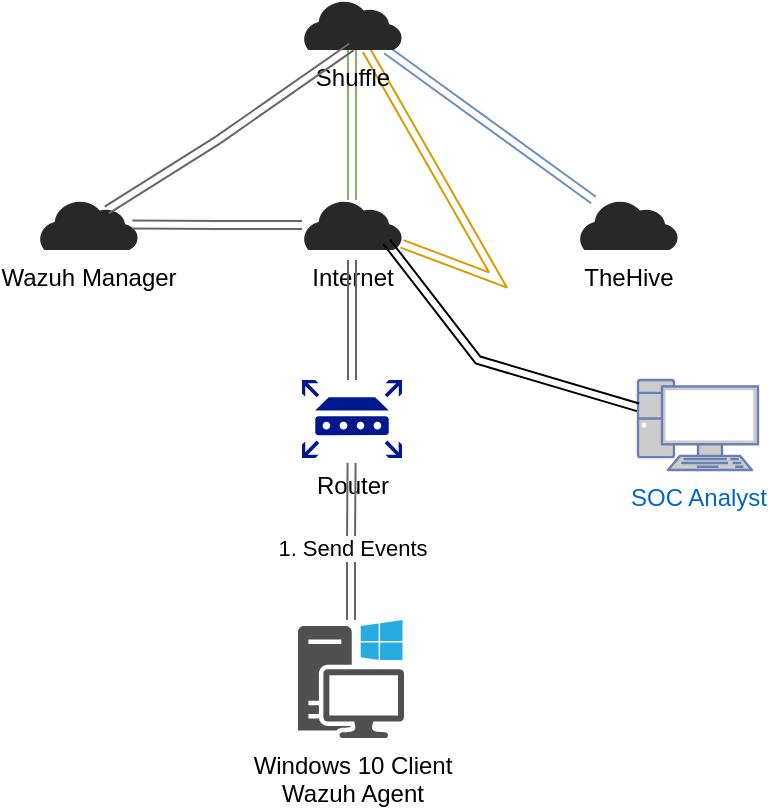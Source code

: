 <mxfile version="24.8.2">
  <diagram name="Страница — 1" id="RqF32jJV5swLM4-3CD89">
    <mxGraphModel dx="1050" dy="603" grid="1" gridSize="10" guides="1" tooltips="1" connect="1" arrows="1" fold="1" page="1" pageScale="1" pageWidth="827" pageHeight="1169" math="0" shadow="0">
      <root>
        <mxCell id="0" />
        <mxCell id="1" parent="0" />
        <mxCell id="7KVBtUISHsDDhD3bFEeo-1" value="Windows 10 Client&lt;div&gt;Wazuh Agent&lt;/div&gt;" style="sketch=0;pointerEvents=1;shadow=0;dashed=0;html=1;strokeColor=none;fillColor=#505050;labelPosition=center;verticalLabelPosition=bottom;verticalAlign=top;outlineConnect=0;align=center;shape=mxgraph.office.devices.workstation_pc;" vertex="1" parent="1">
          <mxGeometry x="400" y="400" width="53" height="59" as="geometry" />
        </mxCell>
        <mxCell id="7KVBtUISHsDDhD3bFEeo-2" value="Router" style="sketch=0;aspect=fixed;pointerEvents=1;shadow=0;dashed=0;html=1;strokeColor=none;labelPosition=center;verticalLabelPosition=bottom;verticalAlign=top;align=center;fillColor=#00188D;shape=mxgraph.mscae.enterprise.router" vertex="1" parent="1">
          <mxGeometry x="402" y="280" width="50" height="39" as="geometry" />
        </mxCell>
        <mxCell id="7KVBtUISHsDDhD3bFEeo-3" value="Internet" style="verticalLabelPosition=bottom;sketch=0;html=1;fillColor=#282828;strokeColor=none;verticalAlign=top;pointerEvents=1;align=center;shape=mxgraph.cisco_safe.iot_things_icons.icon27;" vertex="1" parent="1">
          <mxGeometry x="402" y="190" width="50" height="25" as="geometry" />
        </mxCell>
        <mxCell id="7KVBtUISHsDDhD3bFEeo-4" value="Wazuh Manager" style="verticalLabelPosition=bottom;sketch=0;html=1;fillColor=#282828;strokeColor=none;verticalAlign=top;pointerEvents=1;align=center;shape=mxgraph.cisco_safe.iot_things_icons.icon27;" vertex="1" parent="1">
          <mxGeometry x="270" y="190" width="50" height="25" as="geometry" />
        </mxCell>
        <mxCell id="7KVBtUISHsDDhD3bFEeo-5" value="TheHive" style="verticalLabelPosition=bottom;sketch=0;html=1;fillColor=#282828;strokeColor=none;verticalAlign=top;pointerEvents=1;align=center;shape=mxgraph.cisco_safe.iot_things_icons.icon27;" vertex="1" parent="1">
          <mxGeometry x="540" y="190" width="50" height="25" as="geometry" />
        </mxCell>
        <mxCell id="7KVBtUISHsDDhD3bFEeo-16" style="edgeStyle=orthogonalEdgeStyle;rounded=0;orthogonalLoop=1;jettySize=auto;html=1;shape=link;fillColor=#d5e8d4;strokeColor=#82b366;" edge="1" parent="1" source="7KVBtUISHsDDhD3bFEeo-6" target="7KVBtUISHsDDhD3bFEeo-3">
          <mxGeometry relative="1" as="geometry" />
        </mxCell>
        <mxCell id="7KVBtUISHsDDhD3bFEeo-17" style="rounded=0;orthogonalLoop=1;jettySize=auto;html=1;shape=link;fillColor=#dae8fc;strokeColor=#6c8ebf;" edge="1" parent="1" source="7KVBtUISHsDDhD3bFEeo-6" target="7KVBtUISHsDDhD3bFEeo-5">
          <mxGeometry relative="1" as="geometry" />
        </mxCell>
        <mxCell id="7KVBtUISHsDDhD3bFEeo-18" style="rounded=0;orthogonalLoop=1;jettySize=auto;html=1;elbow=vertical;shape=link;fillColor=#ffe6cc;strokeColor=#d79b00;" edge="1" parent="1" source="7KVBtUISHsDDhD3bFEeo-6" target="7KVBtUISHsDDhD3bFEeo-3">
          <mxGeometry relative="1" as="geometry">
            <Array as="points">
              <mxPoint x="500" y="230" />
            </Array>
          </mxGeometry>
        </mxCell>
        <mxCell id="7KVBtUISHsDDhD3bFEeo-6" value="Shuffle" style="verticalLabelPosition=bottom;sketch=0;html=1;fillColor=#282828;strokeColor=none;verticalAlign=top;pointerEvents=1;align=center;shape=mxgraph.cisco_safe.iot_things_icons.icon27;" vertex="1" parent="1">
          <mxGeometry x="402" y="90" width="50" height="25" as="geometry" />
        </mxCell>
        <mxCell id="7KVBtUISHsDDhD3bFEeo-9" value="SOC Analyst" style="fontColor=#0066CC;verticalAlign=top;verticalLabelPosition=bottom;labelPosition=center;align=center;html=1;outlineConnect=0;fillColor=#CCCCCC;strokeColor=#6881B3;gradientColor=none;gradientDirection=north;strokeWidth=2;shape=mxgraph.networks.pc;" vertex="1" parent="1">
          <mxGeometry x="570" y="280" width="60" height="45" as="geometry" />
        </mxCell>
        <mxCell id="7KVBtUISHsDDhD3bFEeo-10" style="edgeStyle=orthogonalEdgeStyle;rounded=0;orthogonalLoop=1;jettySize=auto;html=1;entryX=0.496;entryY=1.062;entryDx=0;entryDy=0;entryPerimeter=0;shape=link;fillColor=#f5f5f5;strokeColor=#666666;" edge="1" parent="1" source="7KVBtUISHsDDhD3bFEeo-1" target="7KVBtUISHsDDhD3bFEeo-2">
          <mxGeometry relative="1" as="geometry" />
        </mxCell>
        <mxCell id="7KVBtUISHsDDhD3bFEeo-12" value="1. Send Events" style="edgeLabel;html=1;align=center;verticalAlign=middle;resizable=0;points=[];" vertex="1" connectable="0" parent="7KVBtUISHsDDhD3bFEeo-10">
          <mxGeometry x="-0.102" relative="1" as="geometry">
            <mxPoint y="-1" as="offset" />
          </mxGeometry>
        </mxCell>
        <mxCell id="7KVBtUISHsDDhD3bFEeo-13" style="edgeStyle=orthogonalEdgeStyle;rounded=0;orthogonalLoop=1;jettySize=auto;html=1;entryX=0.5;entryY=1.2;entryDx=0;entryDy=0;entryPerimeter=0;shape=link;fillColor=#f5f5f5;strokeColor=#666666;" edge="1" parent="1" source="7KVBtUISHsDDhD3bFEeo-2" target="7KVBtUISHsDDhD3bFEeo-3">
          <mxGeometry relative="1" as="geometry" />
        </mxCell>
        <mxCell id="7KVBtUISHsDDhD3bFEeo-14" style="edgeStyle=orthogonalEdgeStyle;rounded=0;orthogonalLoop=1;jettySize=auto;html=1;entryX=0.944;entryY=0.488;entryDx=0;entryDy=0;entryPerimeter=0;shape=link;fillColor=#f5f5f5;strokeColor=#666666;" edge="1" parent="1" source="7KVBtUISHsDDhD3bFEeo-3" target="7KVBtUISHsDDhD3bFEeo-4">
          <mxGeometry relative="1" as="geometry" />
        </mxCell>
        <mxCell id="7KVBtUISHsDDhD3bFEeo-15" style="rounded=0;orthogonalLoop=1;jettySize=auto;html=1;entryX=0.496;entryY=0.936;entryDx=0;entryDy=0;entryPerimeter=0;fillColor=#f5f5f5;strokeColor=#666666;shape=link;exitX=0.688;exitY=0.2;exitDx=0;exitDy=0;exitPerimeter=0;" edge="1" parent="1" source="7KVBtUISHsDDhD3bFEeo-4" target="7KVBtUISHsDDhD3bFEeo-6">
          <mxGeometry relative="1" as="geometry">
            <Array as="points">
              <mxPoint x="360" y="160" />
            </Array>
          </mxGeometry>
        </mxCell>
        <mxCell id="7KVBtUISHsDDhD3bFEeo-19" style="rounded=0;orthogonalLoop=1;jettySize=auto;html=1;entryX=0.848;entryY=0.84;entryDx=0;entryDy=0;entryPerimeter=0;shape=link;" edge="1" parent="1" source="7KVBtUISHsDDhD3bFEeo-9" target="7KVBtUISHsDDhD3bFEeo-3">
          <mxGeometry relative="1" as="geometry">
            <Array as="points">
              <mxPoint x="490" y="270" />
            </Array>
          </mxGeometry>
        </mxCell>
      </root>
    </mxGraphModel>
  </diagram>
</mxfile>
